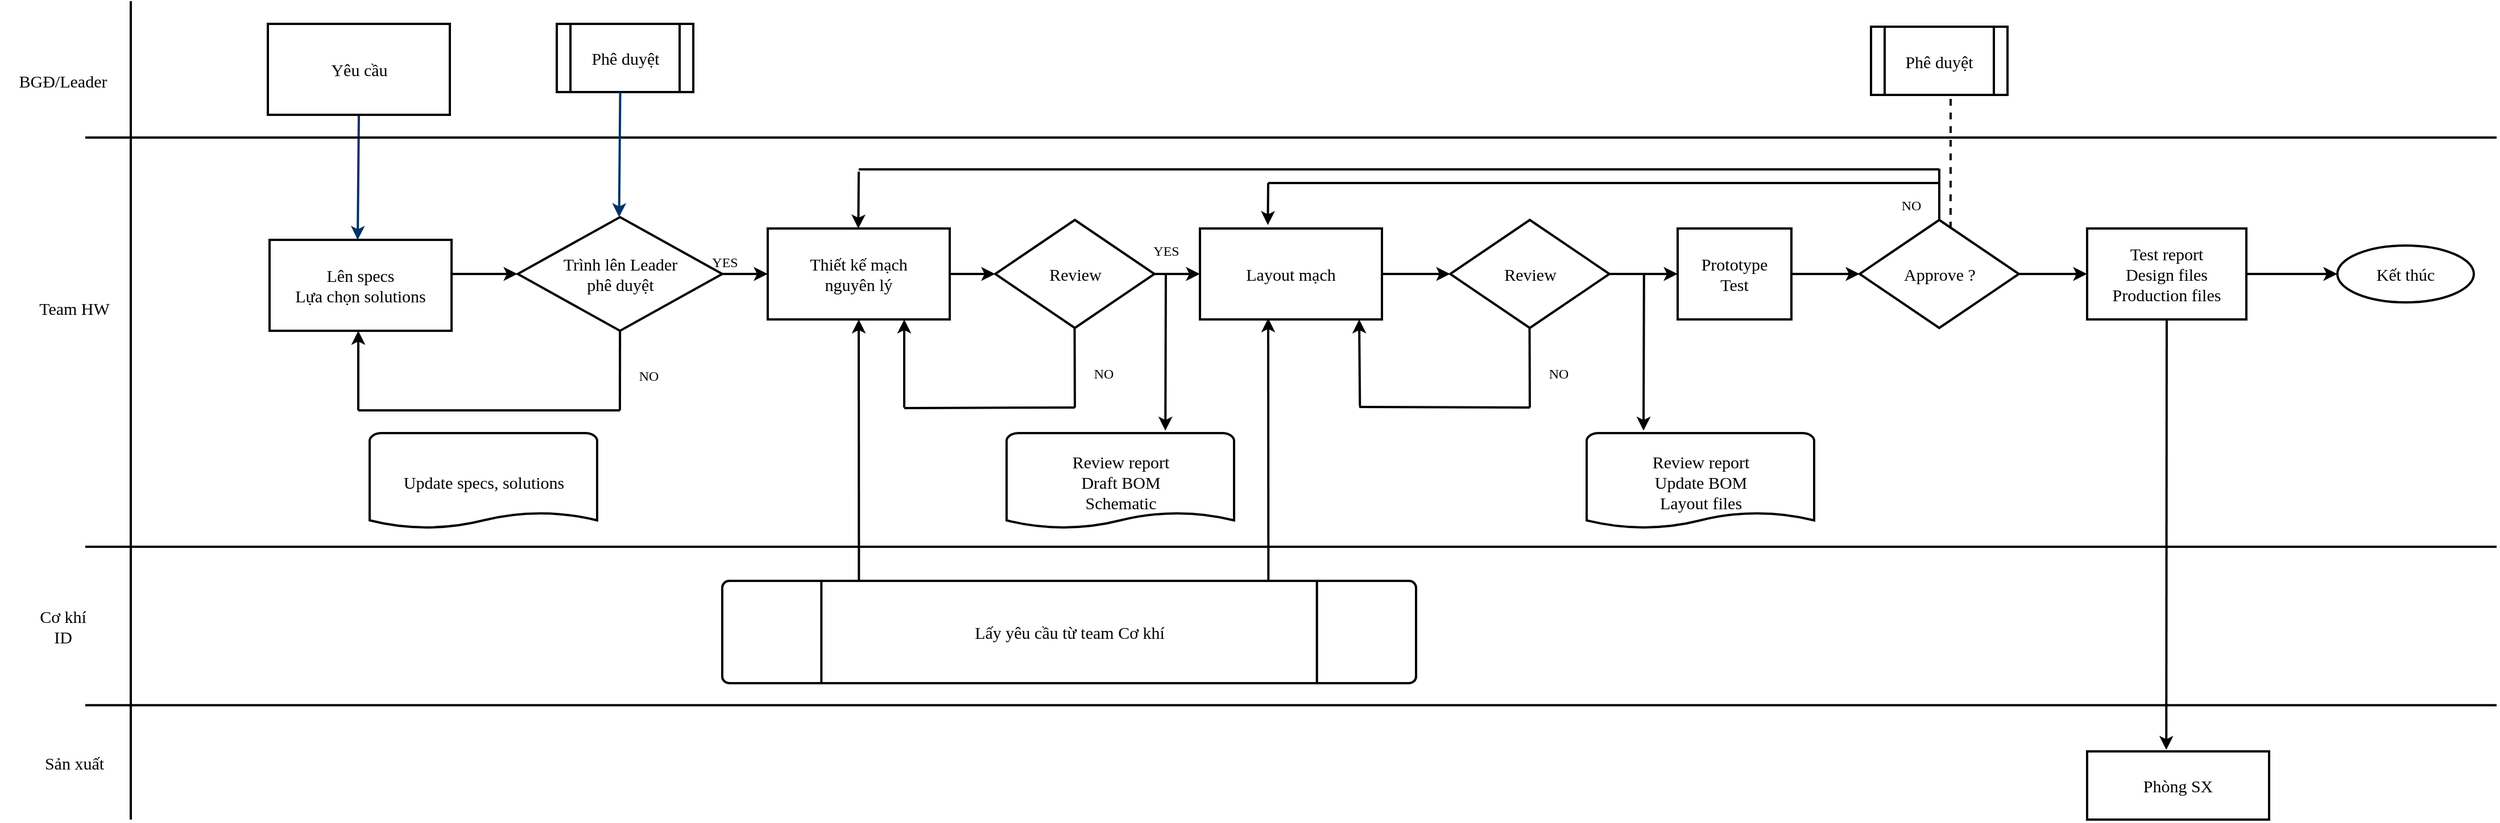 <mxfile version="12.4.9" type="github">
  <diagram id="6a731a19-8d31-9384-78a2-239565b7b9f0" name="Page-1">
    <mxGraphModel dx="2031" dy="1103" grid="1" gridSize="10" guides="1" tooltips="1" connect="1" arrows="1" fold="1" page="1" pageScale="1" pageWidth="1169" pageHeight="827" background="#ffffff" math="0" shadow="0">
      <root>
        <mxCell id="0"/>
        <mxCell id="1" parent="0"/>
        <mxCell id="WOA4JrM5TvBIJfNwkSzf-145" value="" style="ellipse;whiteSpace=wrap;html=1;fontFamily=Verdana;strokeWidth=2;" parent="1" vertex="1">
          <mxGeometry x="261" y="60" width="120" height="80" as="geometry"/>
        </mxCell>
        <mxCell id="8" style="fontStyle=1;strokeColor=#003366;strokeWidth=2;html=1;exitX=0.5;exitY=1;exitDx=0;exitDy=0;fontFamily=Verdana;" parent="1" source="WOA4JrM5TvBIJfNwkSzf-88" edge="1">
          <mxGeometry relative="1" as="geometry">
            <mxPoint x="320" y="181" as="sourcePoint"/>
            <mxPoint x="319.5" y="250" as="targetPoint"/>
          </mxGeometry>
        </mxCell>
        <mxCell id="WOA4JrM5TvBIJfNwkSzf-96" value="" style="edgeStyle=orthogonalEdgeStyle;rounded=0;orthogonalLoop=1;jettySize=auto;html=1;fontFamily=Verdana;strokeWidth=2;" parent="1" source="WOA4JrM5TvBIJfNwkSzf-58" target="WOA4JrM5TvBIJfNwkSzf-61" edge="1">
          <mxGeometry relative="1" as="geometry"/>
        </mxCell>
        <mxCell id="WOA4JrM5TvBIJfNwkSzf-58" value="Trình lên Leader&lt;br style=&quot;font-size: 15px;&quot;&gt;phê duyệt" style="shape=mxgraph.flowchart.decision;strokeWidth=2;gradientColor=none;gradientDirection=north;fontStyle=0;html=1;fontFamily=Verdana;fontSize=15;" parent="1" vertex="1">
          <mxGeometry x="460.21" y="230" width="179.79" height="100" as="geometry"/>
        </mxCell>
        <mxCell id="WOA4JrM5TvBIJfNwkSzf-103" value="" style="edgeStyle=orthogonalEdgeStyle;rounded=0;orthogonalLoop=1;jettySize=auto;html=1;fontFamily=Verdana;strokeWidth=2;" parent="1" source="WOA4JrM5TvBIJfNwkSzf-60" target="WOA4JrM5TvBIJfNwkSzf-67" edge="1">
          <mxGeometry relative="1" as="geometry"/>
        </mxCell>
        <mxCell id="WOA4JrM5TvBIJfNwkSzf-60" value="Review" style="shape=mxgraph.flowchart.decision;strokeWidth=2;gradientColor=none;gradientDirection=north;fontStyle=0;html=1;fontFamily=Verdana;fontSize=15;" parent="1" vertex="1">
          <mxGeometry x="880" y="232.5" width="140" height="95" as="geometry"/>
        </mxCell>
        <mxCell id="WOA4JrM5TvBIJfNwkSzf-102" value="" style="edgeStyle=orthogonalEdgeStyle;rounded=0;orthogonalLoop=1;jettySize=auto;html=1;fontFamily=Verdana;strokeWidth=2;" parent="1" source="WOA4JrM5TvBIJfNwkSzf-61" target="WOA4JrM5TvBIJfNwkSzf-60" edge="1">
          <mxGeometry relative="1" as="geometry"/>
        </mxCell>
        <mxCell id="WOA4JrM5TvBIJfNwkSzf-61" value="&lt;span style=&quot;white-space: nowrap ; font-size: 15px&quot;&gt;Thiết kế mạch &lt;br&gt;nguyên lý&lt;/span&gt;" style="rounded=0;whiteSpace=wrap;html=1;fontFamily=Verdana;fontSize=15;strokeWidth=2;" parent="1" vertex="1">
          <mxGeometry x="680" y="240" width="160" height="80" as="geometry"/>
        </mxCell>
        <mxCell id="WOA4JrM5TvBIJfNwkSzf-63" value="Lấy yêu cầu từ team Cơ khí" style="shape=mxgraph.flowchart.predefined_process;strokeWidth=2;gradientColor=none;gradientDirection=north;fontStyle=0;html=1;fontFamily=Verdana;fontSize=15;" parent="1" vertex="1">
          <mxGeometry x="640" y="550" width="610" height="90" as="geometry"/>
        </mxCell>
        <mxCell id="WOA4JrM5TvBIJfNwkSzf-116" value="" style="edgeStyle=orthogonalEdgeStyle;rounded=0;orthogonalLoop=1;jettySize=auto;html=1;fontFamily=Verdana;strokeWidth=2;" parent="1" source="WOA4JrM5TvBIJfNwkSzf-67" target="WOA4JrM5TvBIJfNwkSzf-71" edge="1">
          <mxGeometry relative="1" as="geometry"/>
        </mxCell>
        <mxCell id="WOA4JrM5TvBIJfNwkSzf-67" value="&lt;span style=&quot;white-space: nowrap; font-size: 15px;&quot;&gt;Layout mạch&lt;/span&gt;" style="rounded=0;whiteSpace=wrap;html=1;fontFamily=Verdana;fontSize=15;strokeWidth=2;" parent="1" vertex="1">
          <mxGeometry x="1060" y="240" width="160" height="80" as="geometry"/>
        </mxCell>
        <mxCell id="WOA4JrM5TvBIJfNwkSzf-117" value="" style="edgeStyle=orthogonalEdgeStyle;rounded=0;orthogonalLoop=1;jettySize=auto;html=1;fontFamily=Verdana;strokeWidth=2;" parent="1" source="WOA4JrM5TvBIJfNwkSzf-71" target="WOA4JrM5TvBIJfNwkSzf-75" edge="1">
          <mxGeometry relative="1" as="geometry"/>
        </mxCell>
        <mxCell id="WOA4JrM5TvBIJfNwkSzf-71" value="Review" style="shape=mxgraph.flowchart.decision;strokeWidth=2;gradientColor=none;gradientDirection=north;fontStyle=0;html=1;fontFamily=Verdana;fontSize=15;" parent="1" vertex="1">
          <mxGeometry x="1280" y="232.5" width="140" height="95" as="geometry"/>
        </mxCell>
        <mxCell id="WOA4JrM5TvBIJfNwkSzf-120" value="" style="edgeStyle=orthogonalEdgeStyle;rounded=0;orthogonalLoop=1;jettySize=auto;html=1;fontFamily=Verdana;strokeWidth=2;" parent="1" source="WOA4JrM5TvBIJfNwkSzf-75" target="WOA4JrM5TvBIJfNwkSzf-119" edge="1">
          <mxGeometry relative="1" as="geometry"/>
        </mxCell>
        <mxCell id="WOA4JrM5TvBIJfNwkSzf-75" value="&lt;span style=&quot;white-space: nowrap; font-size: 15px;&quot;&gt;Prototype&lt;br style=&quot;font-size: 15px;&quot;&gt;Test&lt;br style=&quot;font-size: 15px;&quot;&gt;&lt;/span&gt;" style="rounded=0;whiteSpace=wrap;html=1;fontFamily=Verdana;fontSize=15;strokeWidth=2;" parent="1" vertex="1">
          <mxGeometry x="1480" y="240" width="100" height="80" as="geometry"/>
        </mxCell>
        <mxCell id="WOA4JrM5TvBIJfNwkSzf-76" value="Review report&lt;br style=&quot;font-size: 15px;&quot;&gt;Update BOM&lt;br style=&quot;font-size: 15px;&quot;&gt;Layout files" style="shape=mxgraph.flowchart.document;strokeWidth=2;gradientColor=none;gradientDirection=north;fontStyle=0;html=1;fontFamily=Verdana;fontSize=15;" parent="1" vertex="1">
          <mxGeometry x="1400" y="420" width="200" height="85" as="geometry"/>
        </mxCell>
        <mxCell id="WOA4JrM5TvBIJfNwkSzf-81" value="" style="endArrow=none;html=1;fontFamily=Verdana;strokeWidth=2;" parent="1" edge="1">
          <mxGeometry width="50" height="50" relative="1" as="geometry">
            <mxPoint x="120" y="760" as="sourcePoint"/>
            <mxPoint x="120" y="40" as="targetPoint"/>
          </mxGeometry>
        </mxCell>
        <mxCell id="WOA4JrM5TvBIJfNwkSzf-84" value="" style="endArrow=none;html=1;fontFamily=Verdana;strokeWidth=2;" parent="1" edge="1">
          <mxGeometry width="50" height="50" relative="1" as="geometry">
            <mxPoint x="80" y="520" as="sourcePoint"/>
            <mxPoint x="2200" y="520" as="targetPoint"/>
          </mxGeometry>
        </mxCell>
        <mxCell id="WOA4JrM5TvBIJfNwkSzf-88" value="Yêu cầu" style="rounded=0;whiteSpace=wrap;html=1;fontFamily=Verdana;fontSize=15;strokeWidth=2;" parent="1" vertex="1">
          <mxGeometry x="240.5" y="60" width="160" height="80" as="geometry"/>
        </mxCell>
        <mxCell id="WOA4JrM5TvBIJfNwkSzf-89" value="Phê duyệt" style="shape=process;whiteSpace=wrap;html=1;backgroundOutline=1;fontFamily=Verdana;fontSize=15;strokeWidth=2;" parent="1" vertex="1">
          <mxGeometry x="494.54" y="60" width="120" height="60" as="geometry"/>
        </mxCell>
        <mxCell id="WOA4JrM5TvBIJfNwkSzf-90" value="" style="endArrow=none;html=1;fontFamily=Verdana;strokeWidth=2;" parent="1" edge="1">
          <mxGeometry width="50" height="50" relative="1" as="geometry">
            <mxPoint x="80.0" y="160" as="sourcePoint"/>
            <mxPoint x="2200" y="160" as="targetPoint"/>
          </mxGeometry>
        </mxCell>
        <mxCell id="WOA4JrM5TvBIJfNwkSzf-92" value="BGĐ/Leader" style="text;html=1;align=center;verticalAlign=middle;resizable=0;points=[];autosize=1;fontFamily=Verdana;fontSize=15;direction=east;strokeWidth=2;" parent="1" vertex="1">
          <mxGeometry x="5" y="100" width="110" height="20" as="geometry"/>
        </mxCell>
        <mxCell id="WOA4JrM5TvBIJfNwkSzf-93" value="Team HW" style="text;html=1;align=center;verticalAlign=middle;resizable=0;points=[];autosize=1;fontFamily=Verdana;fontSize=15;direction=east;flipH=1;flipV=1;strokeWidth=2;" parent="1" vertex="1">
          <mxGeometry x="25" y="300" width="90" height="20" as="geometry"/>
        </mxCell>
        <mxCell id="WOA4JrM5TvBIJfNwkSzf-95" value="" style="endArrow=classic;html=1;fontFamily=Verdana;strokeWidth=2;" parent="1" edge="1">
          <mxGeometry width="50" height="50" relative="1" as="geometry">
            <mxPoint x="400" y="280" as="sourcePoint"/>
            <mxPoint x="460" y="280" as="targetPoint"/>
          </mxGeometry>
        </mxCell>
        <mxCell id="WOA4JrM5TvBIJfNwkSzf-57" value="Lên specs&lt;br style=&quot;font-size: 15px;&quot;&gt;Lựa chọn solutions" style="rounded=0;whiteSpace=wrap;html=1;fontFamily=Verdana;fontSize=15;strokeWidth=2;" parent="1" vertex="1">
          <mxGeometry x="242" y="250" width="160" height="80" as="geometry"/>
        </mxCell>
        <mxCell id="WOA4JrM5TvBIJfNwkSzf-97" value="YES" style="text;html=1;align=center;verticalAlign=middle;resizable=0;points=[];autosize=1;fontFamily=Verdana;strokeWidth=2;" parent="1" vertex="1">
          <mxGeometry x="621.79" y="260" width="40" height="20" as="geometry"/>
        </mxCell>
        <mxCell id="WOA4JrM5TvBIJfNwkSzf-98" value="" style="endArrow=classic;html=1;fontFamily=Verdana;strokeWidth=2;" parent="1" edge="1">
          <mxGeometry width="50" height="50" relative="1" as="geometry">
            <mxPoint x="320" y="400" as="sourcePoint"/>
            <mxPoint x="320" y="330" as="targetPoint"/>
          </mxGeometry>
        </mxCell>
        <mxCell id="WOA4JrM5TvBIJfNwkSzf-99" value="" style="endArrow=none;html=1;fontFamily=Verdana;strokeWidth=2;" parent="1" edge="1">
          <mxGeometry width="50" height="50" relative="1" as="geometry">
            <mxPoint x="320" y="400" as="sourcePoint"/>
            <mxPoint x="550" y="400" as="targetPoint"/>
          </mxGeometry>
        </mxCell>
        <mxCell id="WOA4JrM5TvBIJfNwkSzf-100" value="" style="endArrow=none;html=1;entryX=0.5;entryY=1;entryDx=0;entryDy=0;entryPerimeter=0;fontFamily=Verdana;strokeWidth=2;" parent="1" target="WOA4JrM5TvBIJfNwkSzf-58" edge="1">
          <mxGeometry width="50" height="50" relative="1" as="geometry">
            <mxPoint x="550" y="400" as="sourcePoint"/>
            <mxPoint x="550" y="340" as="targetPoint"/>
          </mxGeometry>
        </mxCell>
        <mxCell id="WOA4JrM5TvBIJfNwkSzf-101" value="NO" style="text;html=1;align=center;verticalAlign=middle;resizable=0;points=[];autosize=1;fontFamily=Verdana;strokeWidth=2;" parent="1" vertex="1">
          <mxGeometry x="560" y="360" width="30" height="20" as="geometry"/>
        </mxCell>
        <mxCell id="WOA4JrM5TvBIJfNwkSzf-104" value="YES" style="text;html=1;align=center;verticalAlign=middle;resizable=0;points=[];autosize=1;fontFamily=Verdana;strokeWidth=2;" parent="1" vertex="1">
          <mxGeometry x="1010" y="250" width="40" height="20" as="geometry"/>
        </mxCell>
        <mxCell id="WOA4JrM5TvBIJfNwkSzf-105" value="" style="endArrow=classic;html=1;entryX=0.25;entryY=1;entryDx=0;entryDy=0;fontFamily=Verdana;strokeWidth=2;" parent="1" edge="1">
          <mxGeometry width="50" height="50" relative="1" as="geometry">
            <mxPoint x="800" y="397.5" as="sourcePoint"/>
            <mxPoint x="800.0" y="320" as="targetPoint"/>
          </mxGeometry>
        </mxCell>
        <mxCell id="WOA4JrM5TvBIJfNwkSzf-106" value="" style="endArrow=none;html=1;fontFamily=Verdana;strokeWidth=2;" parent="1" edge="1">
          <mxGeometry width="50" height="50" relative="1" as="geometry">
            <mxPoint x="800" y="398" as="sourcePoint"/>
            <mxPoint x="950" y="397.5" as="targetPoint"/>
          </mxGeometry>
        </mxCell>
        <mxCell id="WOA4JrM5TvBIJfNwkSzf-107" value="" style="endArrow=none;html=1;entryX=0.5;entryY=1;entryDx=0;entryDy=0;entryPerimeter=0;fontFamily=Verdana;strokeWidth=2;" parent="1" edge="1">
          <mxGeometry width="50" height="50" relative="1" as="geometry">
            <mxPoint x="950" y="397.5" as="sourcePoint"/>
            <mxPoint x="949.79" y="327.5" as="targetPoint"/>
          </mxGeometry>
        </mxCell>
        <mxCell id="WOA4JrM5TvBIJfNwkSzf-108" value="NO" style="text;html=1;align=center;verticalAlign=middle;resizable=0;points=[];autosize=1;fontFamily=Verdana;strokeWidth=2;" parent="1" vertex="1">
          <mxGeometry x="960" y="357.5" width="30" height="20" as="geometry"/>
        </mxCell>
        <mxCell id="WOA4JrM5TvBIJfNwkSzf-110" value="" style="endArrow=none;html=1;fontFamily=Verdana;strokeWidth=2;" parent="1" edge="1">
          <mxGeometry width="50" height="50" relative="1" as="geometry">
            <mxPoint x="1200" y="397" as="sourcePoint"/>
            <mxPoint x="1350" y="397.5" as="targetPoint"/>
          </mxGeometry>
        </mxCell>
        <mxCell id="WOA4JrM5TvBIJfNwkSzf-111" value="" style="endArrow=none;html=1;entryX=0.5;entryY=1;entryDx=0;entryDy=0;entryPerimeter=0;fontFamily=Verdana;strokeWidth=2;" parent="1" edge="1">
          <mxGeometry width="50" height="50" relative="1" as="geometry">
            <mxPoint x="1350" y="397.5" as="sourcePoint"/>
            <mxPoint x="1349.79" y="327.5" as="targetPoint"/>
          </mxGeometry>
        </mxCell>
        <mxCell id="WOA4JrM5TvBIJfNwkSzf-112" value="NO" style="text;html=1;align=center;verticalAlign=middle;resizable=0;points=[];autosize=1;fontFamily=Verdana;strokeWidth=2;" parent="1" vertex="1">
          <mxGeometry x="1360" y="357.5" width="30" height="20" as="geometry"/>
        </mxCell>
        <mxCell id="WOA4JrM5TvBIJfNwkSzf-115" value="" style="endArrow=classic;html=1;entryX=0.148;entryY=-0.025;entryDx=0;entryDy=0;entryPerimeter=0;fontFamily=Verdana;strokeWidth=2;" parent="1" edge="1">
          <mxGeometry width="50" height="50" relative="1" as="geometry">
            <mxPoint x="1030" y="280" as="sourcePoint"/>
            <mxPoint x="1029.6" y="417.875" as="targetPoint"/>
          </mxGeometry>
        </mxCell>
        <mxCell id="WOA4JrM5TvBIJfNwkSzf-118" value="" style="endArrow=classic;html=1;entryX=0.148;entryY=-0.025;entryDx=0;entryDy=0;entryPerimeter=0;fontFamily=Verdana;strokeWidth=2;" parent="1" edge="1">
          <mxGeometry width="50" height="50" relative="1" as="geometry">
            <mxPoint x="1450.4" y="280" as="sourcePoint"/>
            <mxPoint x="1450" y="417.875" as="targetPoint"/>
          </mxGeometry>
        </mxCell>
        <mxCell id="WOA4JrM5TvBIJfNwkSzf-136" value="" style="edgeStyle=orthogonalEdgeStyle;rounded=0;orthogonalLoop=1;jettySize=auto;html=1;fontFamily=Verdana;strokeWidth=2;" parent="1" source="WOA4JrM5TvBIJfNwkSzf-119" target="WOA4JrM5TvBIJfNwkSzf-135" edge="1">
          <mxGeometry relative="1" as="geometry"/>
        </mxCell>
        <mxCell id="WOA4JrM5TvBIJfNwkSzf-119" value="Approve ?" style="shape=mxgraph.flowchart.decision;strokeWidth=2;gradientColor=none;gradientDirection=north;fontStyle=0;html=1;fontFamily=Verdana;fontSize=15;" parent="1" vertex="1">
          <mxGeometry x="1640" y="232.5" width="140" height="95" as="geometry"/>
        </mxCell>
        <mxCell id="WOA4JrM5TvBIJfNwkSzf-124" value="" style="endArrow=none;html=1;exitX=0.5;exitY=0;exitDx=0;exitDy=0;exitPerimeter=0;fontFamily=Verdana;strokeWidth=2;" parent="1" source="WOA4JrM5TvBIJfNwkSzf-119" edge="1">
          <mxGeometry width="50" height="50" relative="1" as="geometry">
            <mxPoint x="1709.94" y="230" as="sourcePoint"/>
            <mxPoint x="1710" y="200" as="targetPoint"/>
          </mxGeometry>
        </mxCell>
        <mxCell id="WOA4JrM5TvBIJfNwkSzf-125" value="" style="endArrow=none;html=1;fontFamily=Verdana;strokeWidth=2;" parent="1" edge="1">
          <mxGeometry width="50" height="50" relative="1" as="geometry">
            <mxPoint x="1120" y="200" as="sourcePoint"/>
            <mxPoint x="1710" y="200" as="targetPoint"/>
          </mxGeometry>
        </mxCell>
        <mxCell id="WOA4JrM5TvBIJfNwkSzf-126" value="" style="endArrow=classic;html=1;entryX=0.373;entryY=-0.038;entryDx=0;entryDy=0;entryPerimeter=0;fontFamily=Verdana;strokeWidth=2;" parent="1" target="WOA4JrM5TvBIJfNwkSzf-67" edge="1">
          <mxGeometry width="50" height="50" relative="1" as="geometry">
            <mxPoint x="1120" y="200" as="sourcePoint"/>
            <mxPoint x="1170" y="150" as="targetPoint"/>
          </mxGeometry>
        </mxCell>
        <mxCell id="WOA4JrM5TvBIJfNwkSzf-127" value="NO" style="text;html=1;align=center;verticalAlign=middle;resizable=0;points=[];autosize=1;fontFamily=Verdana;strokeWidth=2;" parent="1" vertex="1">
          <mxGeometry x="1670" y="210" width="30" height="20" as="geometry"/>
        </mxCell>
        <mxCell id="WOA4JrM5TvBIJfNwkSzf-128" value="" style="endArrow=none;html=1;exitX=0.5;exitY=0;exitDx=0;exitDy=0;exitPerimeter=0;fontFamily=Verdana;strokeWidth=2;" parent="1" edge="1">
          <mxGeometry width="50" height="50" relative="1" as="geometry">
            <mxPoint x="1710" y="220" as="sourcePoint"/>
            <mxPoint x="1710" y="187.5" as="targetPoint"/>
          </mxGeometry>
        </mxCell>
        <mxCell id="WOA4JrM5TvBIJfNwkSzf-129" value="" style="endArrow=none;html=1;fontFamily=Verdana;strokeWidth=2;" parent="1" edge="1">
          <mxGeometry width="50" height="50" relative="1" as="geometry">
            <mxPoint x="760" y="188" as="sourcePoint"/>
            <mxPoint x="1710" y="188" as="targetPoint"/>
          </mxGeometry>
        </mxCell>
        <mxCell id="WOA4JrM5TvBIJfNwkSzf-130" value="" style="endArrow=classic;html=1;entryX=0.25;entryY=1;entryDx=0;entryDy=0;fontFamily=Verdana;strokeWidth=2;" parent="1" edge="1">
          <mxGeometry width="50" height="50" relative="1" as="geometry">
            <mxPoint x="760" y="190" as="sourcePoint"/>
            <mxPoint x="759.66" y="240" as="targetPoint"/>
          </mxGeometry>
        </mxCell>
        <mxCell id="WOA4JrM5TvBIJfNwkSzf-133" style="fontStyle=1;strokeColor=#003366;strokeWidth=2;html=1;exitX=0.5;exitY=1;exitDx=0;exitDy=0;fontFamily=Verdana;" parent="1" edge="1">
          <mxGeometry relative="1" as="geometry">
            <mxPoint x="550.29" y="120" as="sourcePoint"/>
            <mxPoint x="549.29" y="230" as="targetPoint"/>
          </mxGeometry>
        </mxCell>
        <mxCell id="WOA4JrM5TvBIJfNwkSzf-134" value="Update specs, solutions" style="shape=mxgraph.flowchart.document;strokeWidth=2;gradientColor=none;gradientDirection=north;fontStyle=0;html=1;fontFamily=Verdana;fontSize=15;" parent="1" vertex="1">
          <mxGeometry x="330" y="420" width="200" height="85" as="geometry"/>
        </mxCell>
        <mxCell id="WOA4JrM5TvBIJfNwkSzf-144" value="" style="edgeStyle=orthogonalEdgeStyle;rounded=0;orthogonalLoop=1;jettySize=auto;html=1;fontFamily=Verdana;strokeWidth=2;" parent="1" source="WOA4JrM5TvBIJfNwkSzf-135" target="WOA4JrM5TvBIJfNwkSzf-143" edge="1">
          <mxGeometry relative="1" as="geometry"/>
        </mxCell>
        <mxCell id="WOA4JrM5TvBIJfNwkSzf-135" value="&lt;span style=&quot;white-space: nowrap; font-size: 15px;&quot;&gt;Test report&lt;br style=&quot;font-size: 15px;&quot;&gt;Design files&lt;br style=&quot;font-size: 15px;&quot;&gt;Production files&lt;br style=&quot;font-size: 15px;&quot;&gt;&lt;/span&gt;" style="rounded=0;whiteSpace=wrap;html=1;fontFamily=Verdana;fontSize=15;strokeWidth=2;" parent="1" vertex="1">
          <mxGeometry x="1840" y="240" width="140" height="80" as="geometry"/>
        </mxCell>
        <mxCell id="WOA4JrM5TvBIJfNwkSzf-137" value="Phòng SX" style="rounded=0;whiteSpace=wrap;html=1;fontFamily=Verdana;fontSize=15;strokeWidth=2;" parent="1" vertex="1">
          <mxGeometry x="1840" y="700" width="160" height="60" as="geometry"/>
        </mxCell>
        <mxCell id="WOA4JrM5TvBIJfNwkSzf-138" value="" style="endArrow=classic;html=1;entryX=0.435;entryY=-0.022;entryDx=0;entryDy=0;entryPerimeter=0;fontFamily=Verdana;strokeWidth=2;" parent="1" target="WOA4JrM5TvBIJfNwkSzf-137" edge="1">
          <mxGeometry width="50" height="50" relative="1" as="geometry">
            <mxPoint x="1909.98" y="320" as="sourcePoint"/>
            <mxPoint x="1909.58" y="457.875" as="targetPoint"/>
          </mxGeometry>
        </mxCell>
        <mxCell id="WOA4JrM5TvBIJfNwkSzf-139" value="" style="endArrow=none;html=1;fontFamily=Verdana;strokeWidth=2;" parent="1" edge="1">
          <mxGeometry width="50" height="50" relative="1" as="geometry">
            <mxPoint x="80.0" y="659.41" as="sourcePoint"/>
            <mxPoint x="2200" y="659.41" as="targetPoint"/>
          </mxGeometry>
        </mxCell>
        <mxCell id="WOA4JrM5TvBIJfNwkSzf-140" value="Phê duyệt" style="shape=process;whiteSpace=wrap;html=1;backgroundOutline=1;fontFamily=Verdana;fontSize=15;strokeWidth=2;" parent="1" vertex="1">
          <mxGeometry x="1650" y="62.5" width="120" height="60" as="geometry"/>
        </mxCell>
        <mxCell id="WOA4JrM5TvBIJfNwkSzf-142" value="" style="endArrow=none;dashed=1;html=1;exitX=0.571;exitY=0.079;exitDx=0;exitDy=0;exitPerimeter=0;fontFamily=Verdana;strokeWidth=2;" parent="1" source="WOA4JrM5TvBIJfNwkSzf-119" edge="1">
          <mxGeometry width="50" height="50" relative="1" as="geometry">
            <mxPoint x="1670" y="170" as="sourcePoint"/>
            <mxPoint x="1720" y="120" as="targetPoint"/>
          </mxGeometry>
        </mxCell>
        <mxCell id="WOA4JrM5TvBIJfNwkSzf-143" value="Kết thúc" style="ellipse;whiteSpace=wrap;html=1;fontFamily=Verdana;fontSize=15;strokeWidth=2;" parent="1" vertex="1">
          <mxGeometry x="2060" y="255" width="120" height="50" as="geometry"/>
        </mxCell>
        <mxCell id="6qLc8tGT0AHnqVR071dL-15" value="Cơ khí&lt;br&gt;ID" style="text;html=1;align=center;verticalAlign=middle;resizable=0;points=[];autosize=1;fontFamily=Verdana;fontSize=15;direction=east;flipH=1;flipV=1;strokeWidth=2;" vertex="1" parent="1">
          <mxGeometry x="30" y="570" width="60" height="40" as="geometry"/>
        </mxCell>
        <mxCell id="6qLc8tGT0AHnqVR071dL-17" value="Sản xuất" style="text;html=1;align=center;verticalAlign=middle;resizable=0;points=[];autosize=1;fontFamily=Verdana;fontSize=15;direction=east;flipH=1;flipV=1;strokeWidth=2;" vertex="1" parent="1">
          <mxGeometry x="30" y="700" width="80" height="20" as="geometry"/>
        </mxCell>
        <mxCell id="6qLc8tGT0AHnqVR071dL-18" value="" style="endArrow=classic;html=1;strokeWidth=2;exitX=0.197;exitY=0.011;exitDx=0;exitDy=0;exitPerimeter=0;" edge="1" parent="1" source="WOA4JrM5TvBIJfNwkSzf-63">
          <mxGeometry width="50" height="50" relative="1" as="geometry">
            <mxPoint x="710" y="370" as="sourcePoint"/>
            <mxPoint x="760" y="320" as="targetPoint"/>
          </mxGeometry>
        </mxCell>
        <mxCell id="6qLc8tGT0AHnqVR071dL-19" value="Review report&lt;br style=&quot;font-size: 15px;&quot;&gt;Draft BOM&lt;br style=&quot;font-size: 15px;&quot;&gt;Schematic" style="shape=mxgraph.flowchart.document;strokeWidth=2;gradientColor=none;gradientDirection=north;fontStyle=0;html=1;fontFamily=Verdana;fontSize=15;" vertex="1" parent="1">
          <mxGeometry x="890" y="420" width="200" height="85" as="geometry"/>
        </mxCell>
        <mxCell id="6qLc8tGT0AHnqVR071dL-20" value="" style="endArrow=classic;html=1;entryX=0.371;entryY=1.018;entryDx=0;entryDy=0;entryPerimeter=0;fontFamily=Verdana;strokeWidth=2;" edge="1" parent="1">
          <mxGeometry width="50" height="50" relative="1" as="geometry">
            <mxPoint x="1200.64" y="396.06" as="sourcePoint"/>
            <mxPoint x="1200.0" y="320.0" as="targetPoint"/>
          </mxGeometry>
        </mxCell>
        <mxCell id="6qLc8tGT0AHnqVR071dL-21" value="" style="endArrow=classic;html=1;strokeWidth=2;exitX=0.197;exitY=0.011;exitDx=0;exitDy=0;exitPerimeter=0;" edge="1" parent="1">
          <mxGeometry width="50" height="50" relative="1" as="geometry">
            <mxPoint x="1120.17" y="550" as="sourcePoint"/>
            <mxPoint x="1120" y="319.01" as="targetPoint"/>
          </mxGeometry>
        </mxCell>
      </root>
    </mxGraphModel>
  </diagram>
</mxfile>
